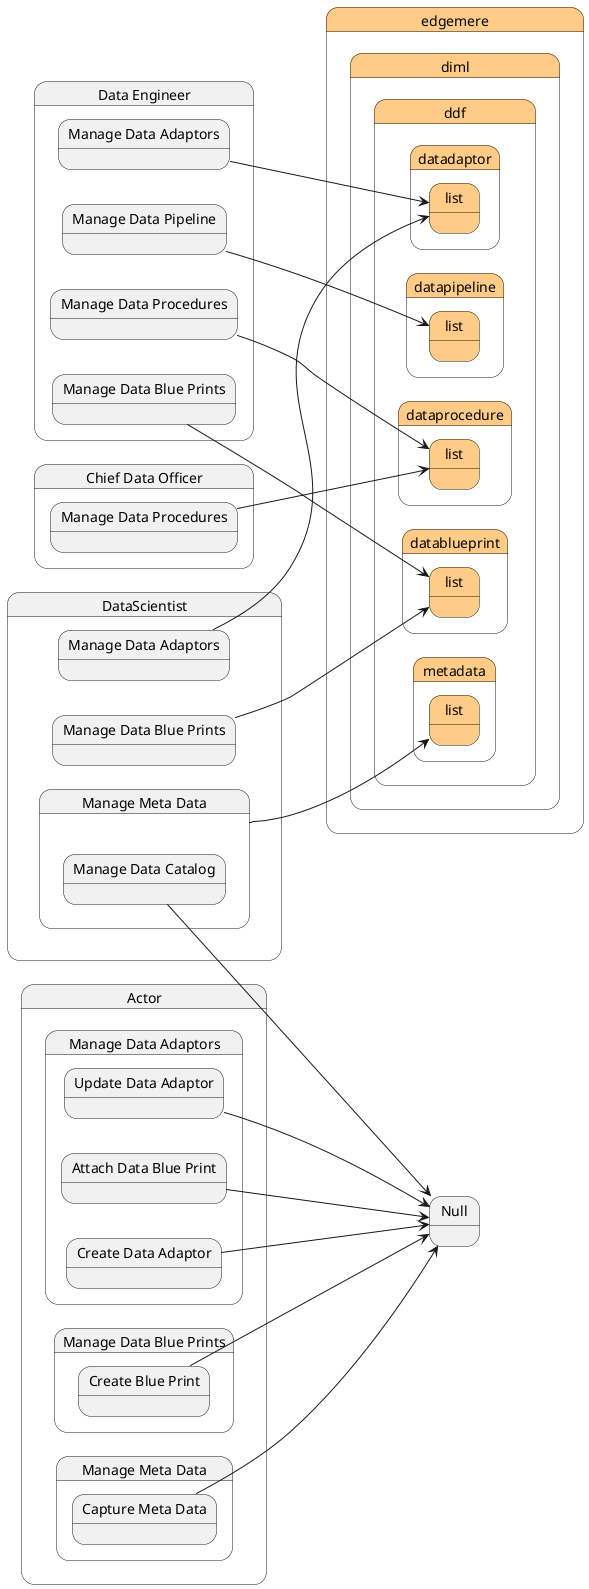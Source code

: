 @startuml
left to right direction



state "Data Engineer" as DataEngineer {
    state "Manage Data Adaptors" as DataEngineerManageDataAdaptors {
    }
}
state "edgemere" as edgemere #ffcc88 {
state "diml" as edgemerediml #ffcc88 {
state "ddf" as edgemeredimlddf #ffcc88 {
state "datadaptor" as edgemeredimlddfdatadaptor #ffcc88 {
state "list" as edgemeredimlddfdatadaptorlist #ffcc88 {
}
}
}
}
}

DataEngineerManageDataAdaptors --> edgemeredimlddfdatadaptorlist

state "Data Scientist" as DataScientist {
    state "Manage Data Adaptors" as DataScientistManageDataAdaptors {
    }
}
state "edgemere" as edgemere #ffcc88 {
state "diml" as edgemerediml #ffcc88 {
state "ddf" as edgemeredimlddf #ffcc88 {
state "datadaptor" as edgemeredimlddfdatadaptor #ffcc88 {
state "list" as edgemeredimlddfdatadaptorlist #ffcc88 {
}
}
}
}
}

DataScientistManageDataAdaptors --> edgemeredimlddfdatadaptorlist


    state "Actor" as Actor {
        state "Manage Data Adaptors" as ActorManageDataAdaptors {
            state "Attach Data Blue Print" as ActorManageDataAdaptorsAttachDataBluePrint {
            }
        }
    }
    
    ActorManageDataAdaptorsAttachDataBluePrint --> Null
    
 
    state "Actor" as Actor {
        state "Manage Data Adaptors" as ActorManageDataAdaptors {
            state "Create Data Adaptor" as ActorManageDataAdaptorsCreateDataAdaptor {
            }
        }
    }
    
    ActorManageDataAdaptorsCreateDataAdaptor --> Null
    
 
    state "Actor" as Actor {
        state "Manage Data Adaptors" as ActorManageDataAdaptors {
            state "Update Data Adaptor" as ActorManageDataAdaptorsUpdateDataAdaptor {
            }
        }
    }
    
    ActorManageDataAdaptorsUpdateDataAdaptor --> Null
    
 
 
state "Data Engineer" as DataEngineer {
    state "Manage Data Blue Prints" as DataEngineerManageDataBluePrints {
    }
}
state "edgemere" as edgemere #ffcc88 {
state "diml" as edgemerediml #ffcc88 {
state "ddf" as edgemeredimlddf #ffcc88 {
state "datablueprint" as edgemeredimlddfdatablueprint #ffcc88 {
state "list" as edgemeredimlddfdatablueprintlist #ffcc88 {
}
}
}
}
}

DataEngineerManageDataBluePrints --> edgemeredimlddfdatablueprintlist

state "Data Scientist" as DataScientist {
    state "Manage Data Blue Prints" as DataScientistManageDataBluePrints {
    }
}
state "edgemere" as edgemere #ffcc88 {
state "diml" as edgemerediml #ffcc88 {
state "ddf" as edgemeredimlddf #ffcc88 {
state "datablueprint" as edgemeredimlddfdatablueprint #ffcc88 {
state "list" as edgemeredimlddfdatablueprintlist #ffcc88 {
}
}
}
}
}

DataScientistManageDataBluePrints --> edgemeredimlddfdatablueprintlist


    state "Actor" as Actor {
        state "Manage Data Blue Prints" as ActorManageDataBluePrints {
            state "Create Blue Print" as ActorManageDataBluePrintsCreateBluePrint {
            }
        }
    }
    
    ActorManageDataBluePrintsCreateBluePrint --> Null
    
 
 
state "Data Engineer" as DataEngineer {
    state "Manage Data Pipeline" as DataEngineerManageDataPipeline {
    }
}
state "edgemere" as edgemere #ffcc88 {
state "diml" as edgemerediml #ffcc88 {
state "ddf" as edgemeredimlddf #ffcc88 {
state "datapipeline" as edgemeredimlddfdatapipeline #ffcc88 {
state "list" as edgemeredimlddfdatapipelinelist #ffcc88 {
}
}
}
}
}

DataEngineerManageDataPipeline --> edgemeredimlddfdatapipelinelist


 
state "Data Engineer" as DataEngineer {
    state "Manage Data Procedures" as DataEngineerManageDataProcedures {
    }
}
state "edgemere" as edgemere #ffcc88 {
state "diml" as edgemerediml #ffcc88 {
state "ddf" as edgemeredimlddf #ffcc88 {
state "dataprocedure" as edgemeredimlddfdataprocedure #ffcc88 {
state "list" as edgemeredimlddfdataprocedurelist #ffcc88 {
}
}
}
}
}

DataEngineerManageDataProcedures --> edgemeredimlddfdataprocedurelist

state "Chief Data Officer" as ChiefDataOfficer {
    state "Manage Data Procedures" as ChiefDataOfficerManageDataProcedures {
    }
}
state "edgemere" as edgemere #ffcc88 {
state "diml" as edgemerediml #ffcc88 {
state "ddf" as edgemeredimlddf #ffcc88 {
state "dataprocedure" as edgemeredimlddfdataprocedure #ffcc88 {
state "list" as edgemeredimlddfdataprocedurelist #ffcc88 {
}
}
}
}
}

ChiefDataOfficerManageDataProcedures --> edgemeredimlddfdataprocedurelist


 
state "Data Scientist" as DataScientist {
    state "Manage Meta Data" as DataScientistManageMetaData {
    }
}
state "edgemere" as edgemere #ffcc88 {
state "diml" as edgemerediml #ffcc88 {
state "ddf" as edgemeredimlddf #ffcc88 {
state "metadata" as edgemeredimlddfmetadata #ffcc88 {
state "list" as edgemeredimlddfmetadatalist #ffcc88 {
}
}
}
}
}

DataScientistManageMetaData --> edgemeredimlddfmetadatalist


    state "Actor" as Actor {
        state "Manage Meta Data" as ActorManageMetaData {
            state "Capture Meta Data" as ActorManageMetaDataCaptureMetaData {
            }
        }
    }
    
    ActorManageMetaDataCaptureMetaData --> Null
    
 
    state "DataScientist" as DataScientist {
        state "Manage Meta Data" as DataScientistManageMetaData {
            state "Manage Data Catalog" as DataScientistManageMetaDataManageDataCatalog {
            }
        }
    }
    
    DataScientistManageMetaDataManageDataCatalog --> Null
    
 
 

@enduml
